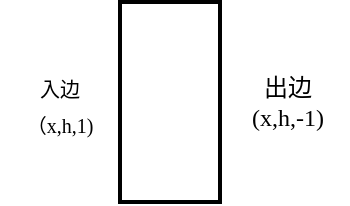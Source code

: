 <mxfile version="15.4.0" type="device"><diagram id="HHh0ojA0Gv3I4byhH2DL" name="第 1 页"><mxGraphModel dx="1010" dy="579" grid="1" gridSize="10" guides="1" tooltips="1" connect="1" arrows="1" fold="1" page="1" pageScale="1" pageWidth="827" pageHeight="1169" math="0" shadow="0"><root><mxCell id="0"/><mxCell id="1" parent="0"/><mxCell id="D9rIKfwBYUar9A_W0ZDg-5" value="" style="rounded=0;whiteSpace=wrap;html=1;strokeWidth=2;fillColor=none;strokeColor=#000000;" parent="1" vertex="1"><mxGeometry x="330" y="330" width="50" height="100" as="geometry"/></mxCell><mxCell id="D9rIKfwBYUar9A_W0ZDg-8" value="&lt;font style=&quot;font-size: 12px&quot; face=&quot;Lucida Console&quot;&gt;&lt;sub&gt;入边&lt;br style=&quot;font-size: 12px&quot;&gt;（x,h,1)&lt;br&gt;&lt;/sub&gt;&lt;/font&gt;" style="text;html=1;strokeColor=none;fillColor=none;align=center;verticalAlign=middle;whiteSpace=wrap;rounded=0;" parent="1" vertex="1"><mxGeometry x="270" y="357.5" width="60" height="45" as="geometry"/></mxCell><mxCell id="D9rIKfwBYUar9A_W0ZDg-10" value="&lt;font style=&quot;font-size: 12px&quot; face=&quot;Lucida Console&quot;&gt;出边&lt;br&gt;(x,h,-1)&lt;br&gt;&lt;/font&gt;" style="text;html=1;strokeColor=none;fillColor=none;align=center;verticalAlign=middle;whiteSpace=wrap;rounded=0;" parent="1" vertex="1"><mxGeometry x="384" y="357.5" width="60" height="45" as="geometry"/></mxCell></root></mxGraphModel></diagram></mxfile>